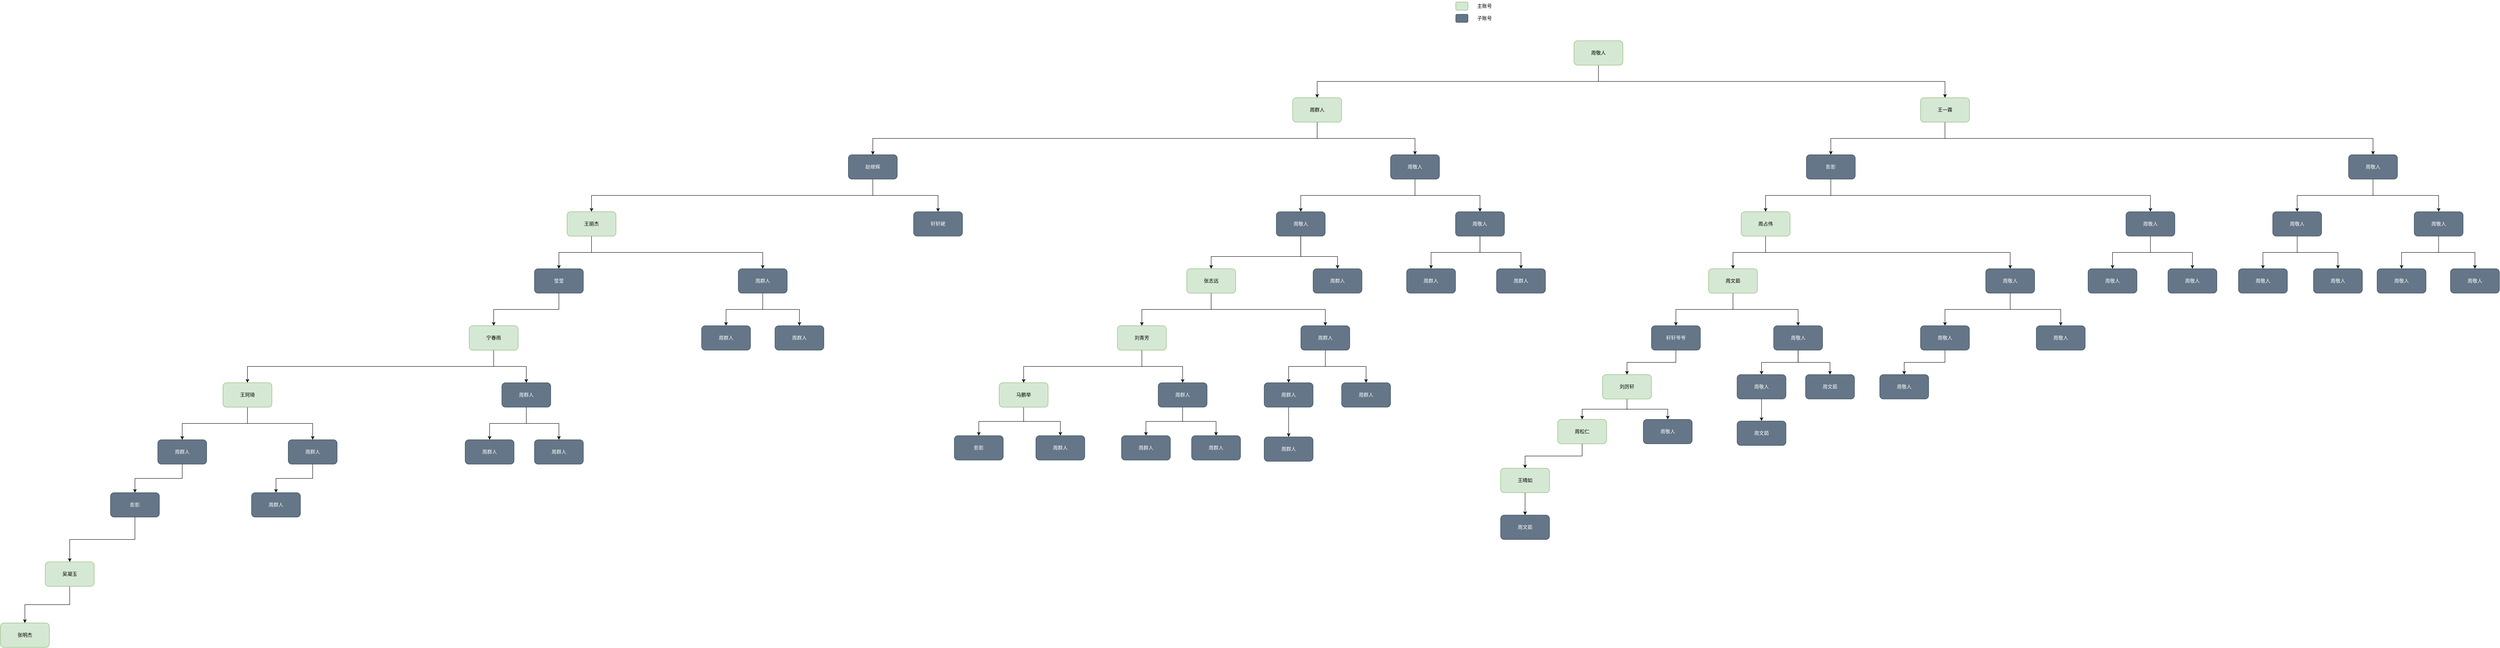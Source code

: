 <mxfile version="22.1.0" type="github">
  <diagram name="第 1 页" id="T6O9xjs0IXNBkX-w8Xno">
    <mxGraphModel dx="5287" dy="892" grid="0" gridSize="10" guides="1" tooltips="1" connect="1" arrows="1" fold="1" page="0" pageScale="1" pageWidth="827" pageHeight="1169" math="0" shadow="0">
      <root>
        <mxCell id="0" />
        <mxCell id="1" parent="0" />
        <mxCell id="1RY9OHV8Dx5hhQ0rE-U_-4" style="edgeStyle=orthogonalEdgeStyle;rounded=0;orthogonalLoop=1;jettySize=auto;html=1;exitX=0.5;exitY=1;exitDx=0;exitDy=0;entryX=0.5;entryY=0;entryDx=0;entryDy=0;" parent="1" source="1RY9OHV8Dx5hhQ0rE-U_-1" target="1RY9OHV8Dx5hhQ0rE-U_-2" edge="1">
          <mxGeometry relative="1" as="geometry">
            <Array as="points">
              <mxPoint x="360" y="200" />
              <mxPoint x="-330" y="200" />
            </Array>
          </mxGeometry>
        </mxCell>
        <mxCell id="1RY9OHV8Dx5hhQ0rE-U_-5" style="edgeStyle=orthogonalEdgeStyle;rounded=0;orthogonalLoop=1;jettySize=auto;html=1;exitX=0.5;exitY=1;exitDx=0;exitDy=0;entryX=0.5;entryY=0;entryDx=0;entryDy=0;" parent="1" source="1RY9OHV8Dx5hhQ0rE-U_-1" target="1RY9OHV8Dx5hhQ0rE-U_-3" edge="1">
          <mxGeometry relative="1" as="geometry">
            <Array as="points">
              <mxPoint x="360" y="200" />
              <mxPoint x="1210" y="200" />
            </Array>
          </mxGeometry>
        </mxCell>
        <mxCell id="1RY9OHV8Dx5hhQ0rE-U_-1" value="周敬人&lt;br&gt;" style="rounded=1;whiteSpace=wrap;html=1;fillColor=#d5e8d4;strokeColor=#82b366;" parent="1" vertex="1">
          <mxGeometry x="300" y="100" width="120" height="60" as="geometry" />
        </mxCell>
        <mxCell id="IPs7rIZ5lHSY846OyQV3-17" style="edgeStyle=orthogonalEdgeStyle;rounded=0;orthogonalLoop=1;jettySize=auto;html=1;exitX=0.5;exitY=1;exitDx=0;exitDy=0;entryX=0.5;entryY=0;entryDx=0;entryDy=0;" parent="1" source="1RY9OHV8Dx5hhQ0rE-U_-2" target="1RY9OHV8Dx5hhQ0rE-U_-8" edge="1">
          <mxGeometry relative="1" as="geometry" />
        </mxCell>
        <mxCell id="IPs7rIZ5lHSY846OyQV3-18" style="edgeStyle=orthogonalEdgeStyle;rounded=0;orthogonalLoop=1;jettySize=auto;html=1;exitX=0.5;exitY=1;exitDx=0;exitDy=0;entryX=0.5;entryY=0;entryDx=0;entryDy=0;" parent="1" source="1RY9OHV8Dx5hhQ0rE-U_-2" target="1RY9OHV8Dx5hhQ0rE-U_-9" edge="1">
          <mxGeometry relative="1" as="geometry" />
        </mxCell>
        <mxCell id="1RY9OHV8Dx5hhQ0rE-U_-2" value="周群人&lt;br&gt;" style="rounded=1;whiteSpace=wrap;html=1;fillColor=#d5e8d4;strokeColor=#82b366;" parent="1" vertex="1">
          <mxGeometry x="-390" y="240" width="120" height="60" as="geometry" />
        </mxCell>
        <mxCell id="1RY9OHV8Dx5hhQ0rE-U_-14" style="edgeStyle=orthogonalEdgeStyle;rounded=0;orthogonalLoop=1;jettySize=auto;html=1;exitX=0.5;exitY=1;exitDx=0;exitDy=0;entryX=0.5;entryY=0;entryDx=0;entryDy=0;" parent="1" source="1RY9OHV8Dx5hhQ0rE-U_-3" target="1RY9OHV8Dx5hhQ0rE-U_-10" edge="1">
          <mxGeometry relative="1" as="geometry" />
        </mxCell>
        <mxCell id="1RY9OHV8Dx5hhQ0rE-U_-15" style="edgeStyle=orthogonalEdgeStyle;rounded=0;orthogonalLoop=1;jettySize=auto;html=1;exitX=0.5;exitY=1;exitDx=0;exitDy=0;entryX=0.5;entryY=0;entryDx=0;entryDy=0;" parent="1" source="1RY9OHV8Dx5hhQ0rE-U_-3" target="1RY9OHV8Dx5hhQ0rE-U_-11" edge="1">
          <mxGeometry relative="1" as="geometry" />
        </mxCell>
        <mxCell id="1RY9OHV8Dx5hhQ0rE-U_-3" value="王一霖&lt;br&gt;" style="rounded=1;whiteSpace=wrap;html=1;fillColor=#d5e8d4;strokeColor=#82b366;" parent="1" vertex="1">
          <mxGeometry x="1150" y="240" width="120" height="60" as="geometry" />
        </mxCell>
        <mxCell id="1RY9OHV8Dx5hhQ0rE-U_-6" value="" style="rounded=1;whiteSpace=wrap;html=1;fillColor=#d5e8d4;strokeColor=#82b366;" parent="1" vertex="1">
          <mxGeometry x="10" y="5" width="30" height="20" as="geometry" />
        </mxCell>
        <mxCell id="1RY9OHV8Dx5hhQ0rE-U_-7" value="" style="rounded=1;whiteSpace=wrap;html=1;fillColor=#647687;fontColor=#ffffff;strokeColor=#314354;" parent="1" vertex="1">
          <mxGeometry x="10" y="35" width="30" height="20" as="geometry" />
        </mxCell>
        <mxCell id="30zp_rVC2SgwWm0mWYjA-47" style="edgeStyle=orthogonalEdgeStyle;rounded=0;orthogonalLoop=1;jettySize=auto;html=1;exitX=0.5;exitY=1;exitDx=0;exitDy=0;entryX=0.5;entryY=0;entryDx=0;entryDy=0;" parent="1" source="1RY9OHV8Dx5hhQ0rE-U_-8" target="1RY9OHV8Dx5hhQ0rE-U_-24" edge="1">
          <mxGeometry relative="1" as="geometry" />
        </mxCell>
        <mxCell id="30zp_rVC2SgwWm0mWYjA-48" style="edgeStyle=orthogonalEdgeStyle;rounded=0;orthogonalLoop=1;jettySize=auto;html=1;exitX=0.5;exitY=1;exitDx=0;exitDy=0;" parent="1" source="1RY9OHV8Dx5hhQ0rE-U_-8" target="1RY9OHV8Dx5hhQ0rE-U_-27" edge="1">
          <mxGeometry relative="1" as="geometry" />
        </mxCell>
        <mxCell id="1RY9OHV8Dx5hhQ0rE-U_-8" value="赵继辉&lt;br&gt;" style="rounded=1;whiteSpace=wrap;html=1;fillColor=#647687;strokeColor=#314354;fontColor=#ffffff;" parent="1" vertex="1">
          <mxGeometry x="-1480" y="380" width="120" height="60" as="geometry" />
        </mxCell>
        <mxCell id="IPs7rIZ5lHSY846OyQV3-19" style="edgeStyle=orthogonalEdgeStyle;rounded=0;orthogonalLoop=1;jettySize=auto;html=1;exitX=0.5;exitY=1;exitDx=0;exitDy=0;entryX=0.5;entryY=0;entryDx=0;entryDy=0;" parent="1" source="1RY9OHV8Dx5hhQ0rE-U_-9" target="1RY9OHV8Dx5hhQ0rE-U_-38" edge="1">
          <mxGeometry relative="1" as="geometry" />
        </mxCell>
        <mxCell id="IPs7rIZ5lHSY846OyQV3-20" style="edgeStyle=orthogonalEdgeStyle;rounded=0;orthogonalLoop=1;jettySize=auto;html=1;exitX=0.5;exitY=1;exitDx=0;exitDy=0;entryX=0.5;entryY=0;entryDx=0;entryDy=0;" parent="1" source="1RY9OHV8Dx5hhQ0rE-U_-9" target="1RY9OHV8Dx5hhQ0rE-U_-41" edge="1">
          <mxGeometry relative="1" as="geometry" />
        </mxCell>
        <mxCell id="1RY9OHV8Dx5hhQ0rE-U_-9" value="周敬人&lt;br&gt;" style="rounded=1;whiteSpace=wrap;html=1;fillColor=#647687;strokeColor=#314354;fontColor=#ffffff;" parent="1" vertex="1">
          <mxGeometry x="-150" y="380" width="120" height="60" as="geometry" />
        </mxCell>
        <mxCell id="30zp_rVC2SgwWm0mWYjA-38" style="edgeStyle=orthogonalEdgeStyle;rounded=0;orthogonalLoop=1;jettySize=auto;html=1;exitX=0.5;exitY=1;exitDx=0;exitDy=0;entryX=0.5;entryY=0;entryDx=0;entryDy=0;" parent="1" source="1RY9OHV8Dx5hhQ0rE-U_-10" target="30zp_rVC2SgwWm0mWYjA-1" edge="1">
          <mxGeometry relative="1" as="geometry" />
        </mxCell>
        <mxCell id="1RY9OHV8Dx5hhQ0rE-U_-10" value="影影&lt;br&gt;" style="rounded=1;whiteSpace=wrap;html=1;fillColor=#647687;strokeColor=#314354;fontColor=#ffffff;" parent="1" vertex="1">
          <mxGeometry x="870" y="380" width="120" height="60" as="geometry" />
        </mxCell>
        <mxCell id="IPs7rIZ5lHSY846OyQV3-11" style="edgeStyle=orthogonalEdgeStyle;rounded=0;orthogonalLoop=1;jettySize=auto;html=1;exitX=0.5;exitY=1;exitDx=0;exitDy=0;" parent="1" source="1RY9OHV8Dx5hhQ0rE-U_-11" target="IPs7rIZ5lHSY846OyQV3-9" edge="1">
          <mxGeometry relative="1" as="geometry" />
        </mxCell>
        <mxCell id="IPs7rIZ5lHSY846OyQV3-12" style="edgeStyle=orthogonalEdgeStyle;rounded=0;orthogonalLoop=1;jettySize=auto;html=1;exitX=0.5;exitY=1;exitDx=0;exitDy=0;entryX=0.5;entryY=0;entryDx=0;entryDy=0;" parent="1" source="1RY9OHV8Dx5hhQ0rE-U_-11" target="IPs7rIZ5lHSY846OyQV3-10" edge="1">
          <mxGeometry relative="1" as="geometry" />
        </mxCell>
        <mxCell id="1RY9OHV8Dx5hhQ0rE-U_-11" value="周敬人&lt;br&gt;" style="rounded=1;whiteSpace=wrap;html=1;fillColor=#647687;strokeColor=#314354;fontColor=#ffffff;" parent="1" vertex="1">
          <mxGeometry x="2200" y="380" width="120" height="60" as="geometry" />
        </mxCell>
        <mxCell id="1RY9OHV8Dx5hhQ0rE-U_-22" style="edgeStyle=orthogonalEdgeStyle;rounded=0;orthogonalLoop=1;jettySize=auto;html=1;exitX=0.5;exitY=1;exitDx=0;exitDy=0;entryX=0.5;entryY=0;entryDx=0;entryDy=0;" parent="1" source="1RY9OHV8Dx5hhQ0rE-U_-24" target="1RY9OHV8Dx5hhQ0rE-U_-28" edge="1">
          <mxGeometry relative="1" as="geometry">
            <Array as="points">
              <mxPoint x="-2110" y="620" />
              <mxPoint x="-2190" y="620" />
            </Array>
          </mxGeometry>
        </mxCell>
        <mxCell id="1RY9OHV8Dx5hhQ0rE-U_-23" style="edgeStyle=orthogonalEdgeStyle;rounded=0;orthogonalLoop=1;jettySize=auto;html=1;exitX=0.5;exitY=1;exitDx=0;exitDy=0;entryX=0.5;entryY=0;entryDx=0;entryDy=0;" parent="1" source="1RY9OHV8Dx5hhQ0rE-U_-24" target="1RY9OHV8Dx5hhQ0rE-U_-29" edge="1">
          <mxGeometry relative="1" as="geometry">
            <Array as="points">
              <mxPoint x="-2110" y="620" />
              <mxPoint x="-1690" y="620" />
            </Array>
          </mxGeometry>
        </mxCell>
        <mxCell id="1RY9OHV8Dx5hhQ0rE-U_-24" value="王丽杰&lt;br&gt;" style="rounded=1;whiteSpace=wrap;html=1;fillColor=#d5e8d4;strokeColor=#82b366;" parent="1" vertex="1">
          <mxGeometry x="-2170" y="520" width="120" height="60" as="geometry" />
        </mxCell>
        <mxCell id="1RY9OHV8Dx5hhQ0rE-U_-27" value="轩轩姥&lt;br&gt;" style="rounded=1;whiteSpace=wrap;html=1;fillColor=#647687;strokeColor=#314354;fontColor=#ffffff;" parent="1" vertex="1">
          <mxGeometry x="-1320" y="520" width="120" height="60" as="geometry" />
        </mxCell>
        <mxCell id="30zp_rVC2SgwWm0mWYjA-49" style="edgeStyle=orthogonalEdgeStyle;rounded=0;orthogonalLoop=1;jettySize=auto;html=1;exitX=0.5;exitY=1;exitDx=0;exitDy=0;" parent="1" source="1RY9OHV8Dx5hhQ0rE-U_-28" target="TJOVACFNIIR2Qm5ABRAI-16" edge="1">
          <mxGeometry relative="1" as="geometry" />
        </mxCell>
        <mxCell id="1RY9OHV8Dx5hhQ0rE-U_-28" value="莹莹&lt;br&gt;" style="rounded=1;whiteSpace=wrap;html=1;fillColor=#647687;strokeColor=#314354;fontColor=#ffffff;" parent="1" vertex="1">
          <mxGeometry x="-2250" y="660" width="120" height="60" as="geometry" />
        </mxCell>
        <mxCell id="IPs7rIZ5lHSY846OyQV3-1" style="edgeStyle=orthogonalEdgeStyle;rounded=0;orthogonalLoop=1;jettySize=auto;html=1;exitX=0.5;exitY=1;exitDx=0;exitDy=0;entryX=0.5;entryY=0;entryDx=0;entryDy=0;" parent="1" source="1RY9OHV8Dx5hhQ0rE-U_-29" target="dGeUQVpxK3GpA_PQn6HZ-3" edge="1">
          <mxGeometry relative="1" as="geometry" />
        </mxCell>
        <mxCell id="IPs7rIZ5lHSY846OyQV3-25" style="edgeStyle=orthogonalEdgeStyle;rounded=0;orthogonalLoop=1;jettySize=auto;html=1;exitX=0.5;exitY=1;exitDx=0;exitDy=0;entryX=0.5;entryY=0;entryDx=0;entryDy=0;" parent="1" source="1RY9OHV8Dx5hhQ0rE-U_-29" target="TJOVACFNIIR2Qm5ABRAI-24" edge="1">
          <mxGeometry relative="1" as="geometry" />
        </mxCell>
        <mxCell id="1RY9OHV8Dx5hhQ0rE-U_-29" value="周群人&lt;br&gt;" style="rounded=1;whiteSpace=wrap;html=1;fillColor=#647687;strokeColor=#314354;fontColor=#ffffff;" parent="1" vertex="1">
          <mxGeometry x="-1750" y="660" width="120" height="60" as="geometry" />
        </mxCell>
        <mxCell id="1RY9OHV8Dx5hhQ0rE-U_-36" style="edgeStyle=orthogonalEdgeStyle;rounded=0;orthogonalLoop=1;jettySize=auto;html=1;exitX=0.5;exitY=1;exitDx=0;exitDy=0;entryX=0.5;entryY=0;entryDx=0;entryDy=0;" parent="1" source="1RY9OHV8Dx5hhQ0rE-U_-38" target="1RY9OHV8Dx5hhQ0rE-U_-42" edge="1">
          <mxGeometry relative="1" as="geometry">
            <Array as="points">
              <mxPoint x="-370" y="630" />
              <mxPoint x="-590" y="630" />
            </Array>
          </mxGeometry>
        </mxCell>
        <mxCell id="IPs7rIZ5lHSY846OyQV3-2" style="edgeStyle=orthogonalEdgeStyle;rounded=0;orthogonalLoop=1;jettySize=auto;html=1;exitX=0.5;exitY=1;exitDx=0;exitDy=0;" parent="1" source="1RY9OHV8Dx5hhQ0rE-U_-38" target="dGeUQVpxK3GpA_PQn6HZ-9" edge="1">
          <mxGeometry relative="1" as="geometry">
            <Array as="points">
              <mxPoint x="-370" y="630" />
              <mxPoint x="-280" y="630" />
            </Array>
          </mxGeometry>
        </mxCell>
        <mxCell id="1RY9OHV8Dx5hhQ0rE-U_-38" value="周敬人&lt;br&gt;" style="rounded=1;whiteSpace=wrap;html=1;fillColor=#647687;strokeColor=#314354;fontColor=#ffffff;" parent="1" vertex="1">
          <mxGeometry x="-430.24" y="520" width="120" height="60" as="geometry" />
        </mxCell>
        <mxCell id="dGeUQVpxK3GpA_PQn6HZ-7" style="edgeStyle=orthogonalEdgeStyle;rounded=0;orthogonalLoop=1;jettySize=auto;html=1;exitX=0.5;exitY=1;exitDx=0;exitDy=0;entryX=0.5;entryY=0;entryDx=0;entryDy=0;" parent="1" source="1RY9OHV8Dx5hhQ0rE-U_-41" target="dGeUQVpxK3GpA_PQn6HZ-5" edge="1">
          <mxGeometry relative="1" as="geometry" />
        </mxCell>
        <mxCell id="dGeUQVpxK3GpA_PQn6HZ-8" style="edgeStyle=orthogonalEdgeStyle;rounded=0;orthogonalLoop=1;jettySize=auto;html=1;exitX=0.5;exitY=1;exitDx=0;exitDy=0;entryX=0.5;entryY=0;entryDx=0;entryDy=0;" parent="1" source="1RY9OHV8Dx5hhQ0rE-U_-41" target="dGeUQVpxK3GpA_PQn6HZ-6" edge="1">
          <mxGeometry relative="1" as="geometry" />
        </mxCell>
        <mxCell id="1RY9OHV8Dx5hhQ0rE-U_-41" value="周敬人&lt;br style=&quot;border-color: var(--border-color);&quot;&gt;" style="rounded=1;whiteSpace=wrap;html=1;fillColor=#647687;strokeColor=#314354;fontColor=#ffffff;" parent="1" vertex="1">
          <mxGeometry x="9.43" y="520" width="120" height="60" as="geometry" />
        </mxCell>
        <mxCell id="30zp_rVC2SgwWm0mWYjA-44" style="edgeStyle=orthogonalEdgeStyle;rounded=0;orthogonalLoop=1;jettySize=auto;html=1;exitX=0.5;exitY=1;exitDx=0;exitDy=0;entryX=0.5;entryY=0;entryDx=0;entryDy=0;" parent="1" source="1RY9OHV8Dx5hhQ0rE-U_-42" target="TJOVACFNIIR2Qm5ABRAI-5" edge="1">
          <mxGeometry relative="1" as="geometry" />
        </mxCell>
        <mxCell id="30zp_rVC2SgwWm0mWYjA-45" style="edgeStyle=orthogonalEdgeStyle;rounded=0;orthogonalLoop=1;jettySize=auto;html=1;exitX=0.5;exitY=1;exitDx=0;exitDy=0;entryX=0.5;entryY=0;entryDx=0;entryDy=0;" parent="1" source="1RY9OHV8Dx5hhQ0rE-U_-42" target="TJOVACFNIIR2Qm5ABRAI-8" edge="1">
          <mxGeometry relative="1" as="geometry" />
        </mxCell>
        <mxCell id="1RY9OHV8Dx5hhQ0rE-U_-42" value="张志远&lt;br&gt;" style="rounded=1;whiteSpace=wrap;html=1;fillColor=#d5e8d4;strokeColor=#82b366;" parent="1" vertex="1">
          <mxGeometry x="-650" y="660" width="120" height="60" as="geometry" />
        </mxCell>
        <mxCell id="1RY9OHV8Dx5hhQ0rE-U_-48" style="edgeStyle=orthogonalEdgeStyle;rounded=0;orthogonalLoop=1;jettySize=auto;html=1;exitX=0.5;exitY=1;exitDx=0;exitDy=0;entryX=0.5;entryY=0;entryDx=0;entryDy=0;" parent="1" target="1RY9OHV8Dx5hhQ0rE-U_-52" edge="1">
          <mxGeometry relative="1" as="geometry">
            <Array as="points">
              <mxPoint x="930" y="480" />
              <mxPoint x="770" y="480" />
              <mxPoint x="770" y="520" />
            </Array>
            <mxPoint x="930.0" y="440" as="sourcePoint" />
          </mxGeometry>
        </mxCell>
        <mxCell id="1RY9OHV8Dx5hhQ0rE-U_-50" style="edgeStyle=orthogonalEdgeStyle;rounded=0;orthogonalLoop=1;jettySize=auto;html=1;exitX=0.5;exitY=1;exitDx=0;exitDy=0;entryX=0.5;entryY=0;entryDx=0;entryDy=0;" parent="1" source="1RY9OHV8Dx5hhQ0rE-U_-52" target="1RY9OHV8Dx5hhQ0rE-U_-56" edge="1">
          <mxGeometry relative="1" as="geometry">
            <Array as="points">
              <mxPoint x="770" y="620" />
              <mxPoint x="690" y="620" />
            </Array>
          </mxGeometry>
        </mxCell>
        <mxCell id="1RY9OHV8Dx5hhQ0rE-U_-51" style="edgeStyle=orthogonalEdgeStyle;rounded=0;orthogonalLoop=1;jettySize=auto;html=1;exitX=0.5;exitY=1;exitDx=0;exitDy=0;entryX=0.5;entryY=0;entryDx=0;entryDy=0;" parent="1" source="1RY9OHV8Dx5hhQ0rE-U_-52" target="1RY9OHV8Dx5hhQ0rE-U_-57" edge="1">
          <mxGeometry relative="1" as="geometry">
            <Array as="points">
              <mxPoint x="770" y="620" />
              <mxPoint x="1370" y="620" />
            </Array>
          </mxGeometry>
        </mxCell>
        <mxCell id="1RY9OHV8Dx5hhQ0rE-U_-52" value="周占伟&lt;br&gt;" style="rounded=1;whiteSpace=wrap;html=1;fillColor=#d5e8d4;strokeColor=#82b366;" parent="1" vertex="1">
          <mxGeometry x="710" y="520" width="120" height="60" as="geometry" />
        </mxCell>
        <mxCell id="30zp_rVC2SgwWm0mWYjA-42" style="edgeStyle=orthogonalEdgeStyle;rounded=0;orthogonalLoop=1;jettySize=auto;html=1;exitX=0.5;exitY=1;exitDx=0;exitDy=0;entryX=0.5;entryY=0;entryDx=0;entryDy=0;" parent="1" source="1RY9OHV8Dx5hhQ0rE-U_-56" target="30zp_rVC2SgwWm0mWYjA-11" edge="1">
          <mxGeometry relative="1" as="geometry" />
        </mxCell>
        <mxCell id="30zp_rVC2SgwWm0mWYjA-43" style="edgeStyle=orthogonalEdgeStyle;rounded=0;orthogonalLoop=1;jettySize=auto;html=1;exitX=0.5;exitY=1;exitDx=0;exitDy=0;entryX=0.5;entryY=0;entryDx=0;entryDy=0;" parent="1" source="1RY9OHV8Dx5hhQ0rE-U_-56" target="30zp_rVC2SgwWm0mWYjA-14" edge="1">
          <mxGeometry relative="1" as="geometry" />
        </mxCell>
        <mxCell id="1RY9OHV8Dx5hhQ0rE-U_-56" value="周文茹&lt;br&gt;" style="rounded=1;whiteSpace=wrap;html=1;fillColor=#d5e8d4;strokeColor=#82b366;" parent="1" vertex="1">
          <mxGeometry x="630" y="660" width="120" height="60" as="geometry" />
        </mxCell>
        <mxCell id="30zp_rVC2SgwWm0mWYjA-40" style="edgeStyle=orthogonalEdgeStyle;rounded=0;orthogonalLoop=1;jettySize=auto;html=1;exitX=0.5;exitY=1;exitDx=0;exitDy=0;entryX=0.5;entryY=0;entryDx=0;entryDy=0;" parent="1" source="1RY9OHV8Dx5hhQ0rE-U_-57" target="30zp_rVC2SgwWm0mWYjA-27" edge="1">
          <mxGeometry relative="1" as="geometry" />
        </mxCell>
        <mxCell id="IPs7rIZ5lHSY846OyQV3-8" style="edgeStyle=orthogonalEdgeStyle;rounded=0;orthogonalLoop=1;jettySize=auto;html=1;exitX=0.5;exitY=1;exitDx=0;exitDy=0;" parent="1" source="1RY9OHV8Dx5hhQ0rE-U_-57" target="IPs7rIZ5lHSY846OyQV3-7" edge="1">
          <mxGeometry relative="1" as="geometry" />
        </mxCell>
        <mxCell id="1RY9OHV8Dx5hhQ0rE-U_-57" value="周敬人&lt;br&gt;" style="rounded=1;whiteSpace=wrap;html=1;fillColor=#647687;strokeColor=#314354;fontColor=#ffffff;" parent="1" vertex="1">
          <mxGeometry x="1310" y="660" width="120" height="60" as="geometry" />
        </mxCell>
        <mxCell id="1RY9OHV8Dx5hhQ0rE-U_-61" value="主账号" style="text;html=1;align=center;verticalAlign=middle;resizable=0;points=[];autosize=1;strokeColor=none;fillColor=none;" parent="1" vertex="1">
          <mxGeometry x="50" width="60" height="30" as="geometry" />
        </mxCell>
        <mxCell id="1RY9OHV8Dx5hhQ0rE-U_-62" value="子账号" style="text;html=1;align=center;verticalAlign=middle;resizable=0;points=[];autosize=1;strokeColor=none;fillColor=none;" parent="1" vertex="1">
          <mxGeometry x="50" y="30" width="60" height="30" as="geometry" />
        </mxCell>
        <mxCell id="IPs7rIZ5lHSY846OyQV3-3" style="edgeStyle=orthogonalEdgeStyle;rounded=0;orthogonalLoop=1;jettySize=auto;html=1;exitX=0.5;exitY=1;exitDx=0;exitDy=0;entryX=0.5;entryY=0;entryDx=0;entryDy=0;" parent="1" source="TJOVACFNIIR2Qm5ABRAI-5" target="TJOVACFNIIR2Qm5ABRAI-9" edge="1">
          <mxGeometry relative="1" as="geometry" />
        </mxCell>
        <mxCell id="IPs7rIZ5lHSY846OyQV3-4" style="edgeStyle=orthogonalEdgeStyle;rounded=0;orthogonalLoop=1;jettySize=auto;html=1;exitX=0.5;exitY=1;exitDx=0;exitDy=0;entryX=0.5;entryY=0;entryDx=0;entryDy=0;" parent="1" source="TJOVACFNIIR2Qm5ABRAI-5" target="TJOVACFNIIR2Qm5ABRAI-11" edge="1">
          <mxGeometry relative="1" as="geometry" />
        </mxCell>
        <mxCell id="TJOVACFNIIR2Qm5ABRAI-5" value="刘青芳" style="rounded=1;whiteSpace=wrap;html=1;fillColor=#d5e8d4;strokeColor=#82b366;" parent="1" vertex="1">
          <mxGeometry x="-820" y="800" width="120" height="60" as="geometry" />
        </mxCell>
        <mxCell id="IPs7rIZ5lHSY846OyQV3-5" style="edgeStyle=orthogonalEdgeStyle;rounded=0;orthogonalLoop=1;jettySize=auto;html=1;exitX=0.5;exitY=1;exitDx=0;exitDy=0;entryX=0.5;entryY=0;entryDx=0;entryDy=0;" parent="1" source="TJOVACFNIIR2Qm5ABRAI-8" target="30zp_rVC2SgwWm0mWYjA-36" edge="1">
          <mxGeometry relative="1" as="geometry" />
        </mxCell>
        <mxCell id="IPs7rIZ5lHSY846OyQV3-6" style="edgeStyle=orthogonalEdgeStyle;rounded=0;orthogonalLoop=1;jettySize=auto;html=1;exitX=0.5;exitY=1;exitDx=0;exitDy=0;" parent="1" source="TJOVACFNIIR2Qm5ABRAI-8" target="30zp_rVC2SgwWm0mWYjA-37" edge="1">
          <mxGeometry relative="1" as="geometry" />
        </mxCell>
        <mxCell id="TJOVACFNIIR2Qm5ABRAI-8" value="周群人" style="rounded=1;whiteSpace=wrap;html=1;fillColor=#647687;strokeColor=#314354;fontColor=#ffffff;" parent="1" vertex="1">
          <mxGeometry x="-370" y="800" width="120" height="60" as="geometry" />
        </mxCell>
        <mxCell id="IPs7rIZ5lHSY846OyQV3-27" style="edgeStyle=orthogonalEdgeStyle;rounded=0;orthogonalLoop=1;jettySize=auto;html=1;exitX=0.5;exitY=1;exitDx=0;exitDy=0;entryX=0.5;entryY=0;entryDx=0;entryDy=0;" parent="1" source="TJOVACFNIIR2Qm5ABRAI-9" target="IPs7rIZ5lHSY846OyQV3-26" edge="1">
          <mxGeometry relative="1" as="geometry" />
        </mxCell>
        <mxCell id="fGUg3UpDyBbOfzH0MhDP-20" style="edgeStyle=orthogonalEdgeStyle;rounded=0;orthogonalLoop=1;jettySize=auto;html=1;exitX=0.5;exitY=1;exitDx=0;exitDy=0;entryX=0.5;entryY=0;entryDx=0;entryDy=0;" parent="1" source="TJOVACFNIIR2Qm5ABRAI-9" target="fGUg3UpDyBbOfzH0MhDP-19" edge="1">
          <mxGeometry relative="1" as="geometry" />
        </mxCell>
        <mxCell id="TJOVACFNIIR2Qm5ABRAI-9" value="马鹏举" style="rounded=1;whiteSpace=wrap;html=1;fillColor=#d5e8d4;strokeColor=#82b366;" parent="1" vertex="1">
          <mxGeometry x="-1110" y="940" width="120" height="60" as="geometry" />
        </mxCell>
        <mxCell id="fGUg3UpDyBbOfzH0MhDP-22" style="edgeStyle=orthogonalEdgeStyle;rounded=0;orthogonalLoop=1;jettySize=auto;html=1;exitX=0.5;exitY=1;exitDx=0;exitDy=0;entryX=0.5;entryY=0;entryDx=0;entryDy=0;" parent="1" source="TJOVACFNIIR2Qm5ABRAI-11" target="fGUg3UpDyBbOfzH0MhDP-21" edge="1">
          <mxGeometry relative="1" as="geometry" />
        </mxCell>
        <mxCell id="lzp6WAJQPwZ4WRD4zStF-13" style="edgeStyle=orthogonalEdgeStyle;rounded=0;orthogonalLoop=1;jettySize=auto;html=1;exitX=0.5;exitY=1;exitDx=0;exitDy=0;entryX=0.5;entryY=0;entryDx=0;entryDy=0;" parent="1" source="TJOVACFNIIR2Qm5ABRAI-11" target="fGUg3UpDyBbOfzH0MhDP-23" edge="1">
          <mxGeometry relative="1" as="geometry" />
        </mxCell>
        <mxCell id="TJOVACFNIIR2Qm5ABRAI-11" value="周群人" style="rounded=1;whiteSpace=wrap;html=1;fillColor=#647687;strokeColor=#314354;fontColor=#ffffff;" parent="1" vertex="1">
          <mxGeometry x="-720" y="940" width="120" height="60" as="geometry" />
        </mxCell>
        <mxCell id="30zp_rVC2SgwWm0mWYjA-51" style="edgeStyle=orthogonalEdgeStyle;rounded=0;orthogonalLoop=1;jettySize=auto;html=1;exitX=0.5;exitY=1;exitDx=0;exitDy=0;entryX=0.5;entryY=0;entryDx=0;entryDy=0;" parent="1" source="TJOVACFNIIR2Qm5ABRAI-16" target="TJOVACFNIIR2Qm5ABRAI-23" edge="1">
          <mxGeometry relative="1" as="geometry" />
        </mxCell>
        <mxCell id="30zp_rVC2SgwWm0mWYjA-52" style="edgeStyle=orthogonalEdgeStyle;rounded=0;orthogonalLoop=1;jettySize=auto;html=1;exitX=0.5;exitY=1;exitDx=0;exitDy=0;entryX=0.5;entryY=0;entryDx=0;entryDy=0;" parent="1" source="TJOVACFNIIR2Qm5ABRAI-16" target="30zp_rVC2SgwWm0mWYjA-28" edge="1">
          <mxGeometry relative="1" as="geometry" />
        </mxCell>
        <mxCell id="TJOVACFNIIR2Qm5ABRAI-16" value="宁春雨" style="rounded=1;whiteSpace=wrap;html=1;fillColor=#d5e8d4;strokeColor=#82b366;" parent="1" vertex="1">
          <mxGeometry x="-2410" y="800" width="120" height="60" as="geometry" />
        </mxCell>
        <mxCell id="30zp_rVC2SgwWm0mWYjA-53" style="edgeStyle=orthogonalEdgeStyle;rounded=0;orthogonalLoop=1;jettySize=auto;html=1;exitX=0.5;exitY=1;exitDx=0;exitDy=0;entryX=0.5;entryY=0;entryDx=0;entryDy=0;" parent="1" source="TJOVACFNIIR2Qm5ABRAI-23" target="TJOVACFNIIR2Qm5ABRAI-31" edge="1">
          <mxGeometry relative="1" as="geometry" />
        </mxCell>
        <mxCell id="30zp_rVC2SgwWm0mWYjA-54" style="edgeStyle=orthogonalEdgeStyle;rounded=0;orthogonalLoop=1;jettySize=auto;html=1;exitX=0.5;exitY=1;exitDx=0;exitDy=0;" parent="1" source="TJOVACFNIIR2Qm5ABRAI-23" target="30zp_rVC2SgwWm0mWYjA-35" edge="1">
          <mxGeometry relative="1" as="geometry" />
        </mxCell>
        <mxCell id="TJOVACFNIIR2Qm5ABRAI-23" value="王珂琦" style="rounded=1;whiteSpace=wrap;html=1;fillColor=#d5e8d4;strokeColor=#82b366;" parent="1" vertex="1">
          <mxGeometry x="-3014" y="940" width="120" height="60" as="geometry" />
        </mxCell>
        <mxCell id="TJOVACFNIIR2Qm5ABRAI-24" value="周群人" style="rounded=1;whiteSpace=wrap;html=1;fillColor=#647687;strokeColor=#314354;fontColor=#ffffff;" parent="1" vertex="1">
          <mxGeometry x="-1660" y="800" width="120" height="60" as="geometry" />
        </mxCell>
        <mxCell id="q7ZzscZIkCa6RJOCetnO-12" style="edgeStyle=orthogonalEdgeStyle;rounded=0;orthogonalLoop=1;jettySize=auto;html=1;exitX=0.5;exitY=1;exitDx=0;exitDy=0;entryX=0.5;entryY=0;entryDx=0;entryDy=0;" parent="1" source="TJOVACFNIIR2Qm5ABRAI-31" target="q7ZzscZIkCa6RJOCetnO-11" edge="1">
          <mxGeometry relative="1" as="geometry" />
        </mxCell>
        <mxCell id="TJOVACFNIIR2Qm5ABRAI-31" value="周群人" style="rounded=1;whiteSpace=wrap;html=1;fillColor=#647687;strokeColor=#314354;fontColor=#ffffff;" parent="1" vertex="1">
          <mxGeometry x="-3174" y="1080" width="120" height="60" as="geometry" />
        </mxCell>
        <mxCell id="lzp6WAJQPwZ4WRD4zStF-9" style="edgeStyle=orthogonalEdgeStyle;rounded=0;orthogonalLoop=1;jettySize=auto;html=1;exitX=0.5;exitY=1;exitDx=0;exitDy=0;" parent="1" source="30zp_rVC2SgwWm0mWYjA-1" target="lzp6WAJQPwZ4WRD4zStF-7" edge="1">
          <mxGeometry relative="1" as="geometry" />
        </mxCell>
        <mxCell id="lzp6WAJQPwZ4WRD4zStF-10" style="edgeStyle=orthogonalEdgeStyle;rounded=0;orthogonalLoop=1;jettySize=auto;html=1;exitX=0.5;exitY=1;exitDx=0;exitDy=0;" parent="1" source="30zp_rVC2SgwWm0mWYjA-1" target="lzp6WAJQPwZ4WRD4zStF-8" edge="1">
          <mxGeometry relative="1" as="geometry" />
        </mxCell>
        <mxCell id="30zp_rVC2SgwWm0mWYjA-1" value="周敬人&lt;br&gt;" style="rounded=1;whiteSpace=wrap;html=1;fillColor=#647687;strokeColor=#314354;fontColor=#ffffff;" parent="1" vertex="1">
          <mxGeometry x="1654" y="520" width="120" height="60" as="geometry" />
        </mxCell>
        <mxCell id="q7ZzscZIkCa6RJOCetnO-6" style="edgeStyle=orthogonalEdgeStyle;rounded=0;orthogonalLoop=1;jettySize=auto;html=1;exitX=0.5;exitY=1;exitDx=0;exitDy=0;entryX=0.5;entryY=0;entryDx=0;entryDy=0;" parent="1" source="30zp_rVC2SgwWm0mWYjA-11" target="q7ZzscZIkCa6RJOCetnO-3" edge="1">
          <mxGeometry relative="1" as="geometry" />
        </mxCell>
        <mxCell id="30zp_rVC2SgwWm0mWYjA-11" value="轩轩爷爷" style="rounded=1;whiteSpace=wrap;html=1;fillColor=#647687;strokeColor=#314354;fontColor=#ffffff;" parent="1" vertex="1">
          <mxGeometry x="490" y="800" width="120" height="60" as="geometry" />
        </mxCell>
        <mxCell id="fGUg3UpDyBbOfzH0MhDP-11" style="edgeStyle=orthogonalEdgeStyle;rounded=0;orthogonalLoop=1;jettySize=auto;html=1;exitX=0.5;exitY=1;exitDx=0;exitDy=0;entryX=0.5;entryY=0;entryDx=0;entryDy=0;" parent="1" source="30zp_rVC2SgwWm0mWYjA-14" target="fGUg3UpDyBbOfzH0MhDP-9" edge="1">
          <mxGeometry relative="1" as="geometry" />
        </mxCell>
        <mxCell id="lzp6WAJQPwZ4WRD4zStF-4" style="edgeStyle=orthogonalEdgeStyle;rounded=0;orthogonalLoop=1;jettySize=auto;html=1;exitX=0.5;exitY=1;exitDx=0;exitDy=0;" parent="1" source="30zp_rVC2SgwWm0mWYjA-14" target="lzp6WAJQPwZ4WRD4zStF-3" edge="1">
          <mxGeometry relative="1" as="geometry" />
        </mxCell>
        <mxCell id="30zp_rVC2SgwWm0mWYjA-14" value="周敬人" style="rounded=1;whiteSpace=wrap;html=1;fillColor=#647687;strokeColor=#314354;fontColor=#ffffff;" parent="1" vertex="1">
          <mxGeometry x="789.77" y="800" width="120" height="60" as="geometry" />
        </mxCell>
        <mxCell id="fGUg3UpDyBbOfzH0MhDP-25" style="edgeStyle=orthogonalEdgeStyle;rounded=0;orthogonalLoop=1;jettySize=auto;html=1;entryX=0.5;entryY=0;entryDx=0;entryDy=0;" parent="1" source="30zp_rVC2SgwWm0mWYjA-27" target="fGUg3UpDyBbOfzH0MhDP-1" edge="1">
          <mxGeometry relative="1" as="geometry" />
        </mxCell>
        <mxCell id="30zp_rVC2SgwWm0mWYjA-27" value="周敬人" style="rounded=1;whiteSpace=wrap;html=1;fillColor=#647687;strokeColor=#314354;fontColor=#ffffff;" parent="1" vertex="1">
          <mxGeometry x="1150" y="800" width="120" height="60" as="geometry" />
        </mxCell>
        <mxCell id="30zp_rVC2SgwWm0mWYjA-55" style="edgeStyle=orthogonalEdgeStyle;rounded=0;orthogonalLoop=1;jettySize=auto;html=1;exitX=0.5;exitY=1;exitDx=0;exitDy=0;entryX=0.5;entryY=0;entryDx=0;entryDy=0;" parent="1" source="30zp_rVC2SgwWm0mWYjA-28" target="30zp_rVC2SgwWm0mWYjA-33" edge="1">
          <mxGeometry relative="1" as="geometry" />
        </mxCell>
        <mxCell id="dGeUQVpxK3GpA_PQn6HZ-2" style="edgeStyle=orthogonalEdgeStyle;rounded=0;orthogonalLoop=1;jettySize=auto;html=1;exitX=0.5;exitY=1;exitDx=0;exitDy=0;" parent="1" source="30zp_rVC2SgwWm0mWYjA-28" target="dGeUQVpxK3GpA_PQn6HZ-1" edge="1">
          <mxGeometry relative="1" as="geometry" />
        </mxCell>
        <mxCell id="30zp_rVC2SgwWm0mWYjA-28" value="周群人" style="rounded=1;whiteSpace=wrap;html=1;fillColor=#647687;strokeColor=#314354;fontColor=#ffffff;" parent="1" vertex="1">
          <mxGeometry x="-2330" y="940" width="120" height="60" as="geometry" />
        </mxCell>
        <mxCell id="30zp_rVC2SgwWm0mWYjA-33" value="周群人" style="rounded=1;whiteSpace=wrap;html=1;fillColor=#647687;strokeColor=#314354;fontColor=#ffffff;" parent="1" vertex="1">
          <mxGeometry x="-2420" y="1080" width="120" height="60" as="geometry" />
        </mxCell>
        <mxCell id="lzp6WAJQPwZ4WRD4zStF-12" style="edgeStyle=orthogonalEdgeStyle;rounded=0;orthogonalLoop=1;jettySize=auto;html=1;exitX=0.5;exitY=1;exitDx=0;exitDy=0;" parent="1" source="30zp_rVC2SgwWm0mWYjA-35" target="lzp6WAJQPwZ4WRD4zStF-11" edge="1">
          <mxGeometry relative="1" as="geometry" />
        </mxCell>
        <mxCell id="30zp_rVC2SgwWm0mWYjA-35" value="周群人" style="rounded=1;whiteSpace=wrap;html=1;fillColor=#647687;strokeColor=#314354;fontColor=#ffffff;" parent="1" vertex="1">
          <mxGeometry x="-2854" y="1080" width="120" height="60" as="geometry" />
        </mxCell>
        <mxCell id="lzp6WAJQPwZ4WRD4zStF-15" style="edgeStyle=orthogonalEdgeStyle;rounded=0;orthogonalLoop=1;jettySize=auto;html=1;exitX=0.5;exitY=1;exitDx=0;exitDy=0;entryX=0.5;entryY=0;entryDx=0;entryDy=0;" parent="1" source="30zp_rVC2SgwWm0mWYjA-36" target="lzp6WAJQPwZ4WRD4zStF-14" edge="1">
          <mxGeometry relative="1" as="geometry" />
        </mxCell>
        <mxCell id="30zp_rVC2SgwWm0mWYjA-36" value="周群人" style="rounded=1;whiteSpace=wrap;html=1;fillColor=#647687;strokeColor=#314354;fontColor=#ffffff;" parent="1" vertex="1">
          <mxGeometry x="-460" y="940" width="120" height="60" as="geometry" />
        </mxCell>
        <mxCell id="30zp_rVC2SgwWm0mWYjA-37" value="周群人" style="rounded=1;whiteSpace=wrap;html=1;fillColor=#647687;strokeColor=#314354;fontColor=#ffffff;" parent="1" vertex="1">
          <mxGeometry x="-270" y="940" width="120" height="60" as="geometry" />
        </mxCell>
        <mxCell id="dGeUQVpxK3GpA_PQn6HZ-1" value="周群人" style="rounded=1;whiteSpace=wrap;html=1;fillColor=#647687;strokeColor=#314354;fontColor=#ffffff;" parent="1" vertex="1">
          <mxGeometry x="-2250" y="1080" width="120" height="60" as="geometry" />
        </mxCell>
        <mxCell id="dGeUQVpxK3GpA_PQn6HZ-3" value="周群人" style="rounded=1;whiteSpace=wrap;html=1;fillColor=#647687;strokeColor=#314354;fontColor=#ffffff;" parent="1" vertex="1">
          <mxGeometry x="-1840" y="800" width="120" height="60" as="geometry" />
        </mxCell>
        <mxCell id="dGeUQVpxK3GpA_PQn6HZ-5" value="周群人" style="rounded=1;whiteSpace=wrap;html=1;fillColor=#647687;strokeColor=#314354;fontColor=#ffffff;" parent="1" vertex="1">
          <mxGeometry x="-110.57" y="660" width="120" height="60" as="geometry" />
        </mxCell>
        <mxCell id="dGeUQVpxK3GpA_PQn6HZ-6" value="周群人" style="rounded=1;whiteSpace=wrap;html=1;fillColor=#647687;strokeColor=#314354;fontColor=#ffffff;" parent="1" vertex="1">
          <mxGeometry x="110" y="660" width="120" height="60" as="geometry" />
        </mxCell>
        <mxCell id="dGeUQVpxK3GpA_PQn6HZ-9" value="周群人" style="rounded=1;whiteSpace=wrap;html=1;fillColor=#647687;strokeColor=#314354;fontColor=#ffffff;" parent="1" vertex="1">
          <mxGeometry x="-340" y="660" width="120" height="60" as="geometry" />
        </mxCell>
        <mxCell id="IPs7rIZ5lHSY846OyQV3-7" value="周敬人" style="rounded=1;whiteSpace=wrap;html=1;fillColor=#647687;strokeColor=#314354;fontColor=#ffffff;" parent="1" vertex="1">
          <mxGeometry x="1434" y="800" width="120" height="60" as="geometry" />
        </mxCell>
        <mxCell id="IPs7rIZ5lHSY846OyQV3-23" style="edgeStyle=orthogonalEdgeStyle;rounded=0;orthogonalLoop=1;jettySize=auto;html=1;exitX=0.5;exitY=1;exitDx=0;exitDy=0;entryX=0.5;entryY=0;entryDx=0;entryDy=0;" parent="1" source="IPs7rIZ5lHSY846OyQV3-9" target="IPs7rIZ5lHSY846OyQV3-21" edge="1">
          <mxGeometry relative="1" as="geometry" />
        </mxCell>
        <mxCell id="IPs7rIZ5lHSY846OyQV3-24" style="edgeStyle=orthogonalEdgeStyle;rounded=0;orthogonalLoop=1;jettySize=auto;html=1;exitX=0.5;exitY=1;exitDx=0;exitDy=0;entryX=0.5;entryY=0;entryDx=0;entryDy=0;" parent="1" source="IPs7rIZ5lHSY846OyQV3-9" target="IPs7rIZ5lHSY846OyQV3-22" edge="1">
          <mxGeometry relative="1" as="geometry" />
        </mxCell>
        <mxCell id="IPs7rIZ5lHSY846OyQV3-9" value="周敬人&lt;br&gt;" style="rounded=1;whiteSpace=wrap;html=1;fillColor=#647687;strokeColor=#314354;fontColor=#ffffff;" parent="1" vertex="1">
          <mxGeometry x="2014" y="520" width="120" height="60" as="geometry" />
        </mxCell>
        <mxCell id="IPs7rIZ5lHSY846OyQV3-31" style="edgeStyle=orthogonalEdgeStyle;rounded=0;orthogonalLoop=1;jettySize=auto;html=1;exitX=0.5;exitY=1;exitDx=0;exitDy=0;entryX=0.5;entryY=0;entryDx=0;entryDy=0;" parent="1" source="IPs7rIZ5lHSY846OyQV3-10" target="IPs7rIZ5lHSY846OyQV3-30" edge="1">
          <mxGeometry relative="1" as="geometry" />
        </mxCell>
        <mxCell id="PQpamgKopi808UCnSX7n-2" style="edgeStyle=orthogonalEdgeStyle;rounded=0;orthogonalLoop=1;jettySize=auto;html=1;exitX=0.5;exitY=1;exitDx=0;exitDy=0;entryX=0.5;entryY=0;entryDx=0;entryDy=0;" parent="1" source="IPs7rIZ5lHSY846OyQV3-10" target="PQpamgKopi808UCnSX7n-1" edge="1">
          <mxGeometry relative="1" as="geometry" />
        </mxCell>
        <mxCell id="IPs7rIZ5lHSY846OyQV3-10" value="周敬人&lt;br&gt;" style="rounded=1;whiteSpace=wrap;html=1;fillColor=#647687;strokeColor=#314354;fontColor=#ffffff;" parent="1" vertex="1">
          <mxGeometry x="2361" y="520" width="120" height="60" as="geometry" />
        </mxCell>
        <mxCell id="IPs7rIZ5lHSY846OyQV3-21" value="周敬人" style="rounded=1;whiteSpace=wrap;html=1;fillColor=#647687;strokeColor=#314354;fontColor=#ffffff;" parent="1" vertex="1">
          <mxGeometry x="1930" y="660" width="120" height="60" as="geometry" />
        </mxCell>
        <mxCell id="IPs7rIZ5lHSY846OyQV3-22" value="周敬人" style="rounded=1;whiteSpace=wrap;html=1;fillColor=#647687;strokeColor=#314354;fontColor=#ffffff;" parent="1" vertex="1">
          <mxGeometry x="2114" y="660" width="120" height="60" as="geometry" />
        </mxCell>
        <mxCell id="IPs7rIZ5lHSY846OyQV3-26" value="影影&lt;br&gt;" style="rounded=1;whiteSpace=wrap;html=1;fillColor=#647687;strokeColor=#314354;fontColor=#ffffff;" parent="1" vertex="1">
          <mxGeometry x="-1220" y="1070" width="120" height="60" as="geometry" />
        </mxCell>
        <mxCell id="IPs7rIZ5lHSY846OyQV3-30" value="周敬人" style="rounded=1;whiteSpace=wrap;html=1;fillColor=#647687;strokeColor=#314354;fontColor=#ffffff;" parent="1" vertex="1">
          <mxGeometry x="2270" y="660" width="120" height="60" as="geometry" />
        </mxCell>
        <mxCell id="PQpamgKopi808UCnSX7n-1" value="周敬人" style="rounded=1;whiteSpace=wrap;html=1;fillColor=#647687;strokeColor=#314354;fontColor=#ffffff;" parent="1" vertex="1">
          <mxGeometry x="2450" y="660" width="120" height="60" as="geometry" />
        </mxCell>
        <mxCell id="q7ZzscZIkCa6RJOCetnO-10" style="edgeStyle=orthogonalEdgeStyle;rounded=0;orthogonalLoop=1;jettySize=auto;html=1;exitX=0.5;exitY=1;exitDx=0;exitDy=0;entryX=0.5;entryY=0;entryDx=0;entryDy=0;" parent="1" source="q7ZzscZIkCa6RJOCetnO-1" target="q7ZzscZIkCa6RJOCetnO-2" edge="1">
          <mxGeometry relative="1" as="geometry" />
        </mxCell>
        <mxCell id="q7ZzscZIkCa6RJOCetnO-1" value="&lt;div style=&quot;&quot;&gt;吴凝玉&lt;/div&gt;" style="rounded=1;whiteSpace=wrap;html=1;fillColor=#d5e8d4;strokeColor=#82b366;" parent="1" vertex="1">
          <mxGeometry x="-3450" y="1380" width="120" height="60" as="geometry" />
        </mxCell>
        <mxCell id="q7ZzscZIkCa6RJOCetnO-2" value="&lt;div style=&quot;&quot;&gt;张明杰&lt;/div&gt;" style="rounded=1;whiteSpace=wrap;html=1;fillColor=#d5e8d4;strokeColor=#82b366;" parent="1" vertex="1">
          <mxGeometry x="-3560" y="1530" width="120" height="60" as="geometry" />
        </mxCell>
        <mxCell id="q7ZzscZIkCa6RJOCetnO-7" style="edgeStyle=orthogonalEdgeStyle;rounded=0;orthogonalLoop=1;jettySize=auto;html=1;exitX=0.5;exitY=1;exitDx=0;exitDy=0;entryX=0.5;entryY=0;entryDx=0;entryDy=0;" parent="1" source="q7ZzscZIkCa6RJOCetnO-3" target="q7ZzscZIkCa6RJOCetnO-5" edge="1">
          <mxGeometry relative="1" as="geometry" />
        </mxCell>
        <mxCell id="OAeCS58-a-_D2t7zBaMe-2" style="edgeStyle=orthogonalEdgeStyle;rounded=0;orthogonalLoop=1;jettySize=auto;html=1;exitX=0.5;exitY=1;exitDx=0;exitDy=0;entryX=0.5;entryY=0;entryDx=0;entryDy=0;" edge="1" parent="1" source="q7ZzscZIkCa6RJOCetnO-3" target="OAeCS58-a-_D2t7zBaMe-1">
          <mxGeometry relative="1" as="geometry" />
        </mxCell>
        <mxCell id="q7ZzscZIkCa6RJOCetnO-3" value="&lt;div style=&quot;&quot;&gt;刘厉轩&lt;/div&gt;" style="rounded=1;whiteSpace=wrap;html=1;fillColor=#d5e8d4;strokeColor=#82b366;" parent="1" vertex="1">
          <mxGeometry x="370" y="920" width="120" height="60" as="geometry" />
        </mxCell>
        <mxCell id="lzp6WAJQPwZ4WRD4zStF-2" style="edgeStyle=orthogonalEdgeStyle;rounded=0;orthogonalLoop=1;jettySize=auto;html=1;exitX=0.5;exitY=1;exitDx=0;exitDy=0;" parent="1" source="q7ZzscZIkCa6RJOCetnO-4" target="lzp6WAJQPwZ4WRD4zStF-1" edge="1">
          <mxGeometry relative="1" as="geometry" />
        </mxCell>
        <mxCell id="q7ZzscZIkCa6RJOCetnO-4" value="&lt;div style=&quot;&quot;&gt;王晴如&lt;/div&gt;" style="rounded=1;whiteSpace=wrap;html=1;fillColor=#d5e8d4;strokeColor=#82b366;" parent="1" vertex="1">
          <mxGeometry x="120" y="1150" width="120" height="60" as="geometry" />
        </mxCell>
        <mxCell id="q7ZzscZIkCa6RJOCetnO-8" style="edgeStyle=orthogonalEdgeStyle;rounded=0;orthogonalLoop=1;jettySize=auto;html=1;exitX=0.5;exitY=1;exitDx=0;exitDy=0;entryX=0.5;entryY=0;entryDx=0;entryDy=0;" parent="1" source="q7ZzscZIkCa6RJOCetnO-5" target="q7ZzscZIkCa6RJOCetnO-4" edge="1">
          <mxGeometry relative="1" as="geometry" />
        </mxCell>
        <mxCell id="q7ZzscZIkCa6RJOCetnO-5" value="&lt;div style=&quot;&quot;&gt;周松仁&lt;/div&gt;" style="rounded=1;whiteSpace=wrap;html=1;fillColor=#d5e8d4;strokeColor=#82b366;" parent="1" vertex="1">
          <mxGeometry x="260" y="1030" width="120" height="60" as="geometry" />
        </mxCell>
        <mxCell id="q7ZzscZIkCa6RJOCetnO-13" style="edgeStyle=orthogonalEdgeStyle;rounded=0;orthogonalLoop=1;jettySize=auto;html=1;exitX=0.5;exitY=1;exitDx=0;exitDy=0;entryX=0.5;entryY=0;entryDx=0;entryDy=0;" parent="1" source="q7ZzscZIkCa6RJOCetnO-11" target="q7ZzscZIkCa6RJOCetnO-1" edge="1">
          <mxGeometry relative="1" as="geometry" />
        </mxCell>
        <mxCell id="q7ZzscZIkCa6RJOCetnO-11" value="影影" style="rounded=1;whiteSpace=wrap;html=1;fillColor=#647687;strokeColor=#314354;fontColor=#ffffff;" parent="1" vertex="1">
          <mxGeometry x="-3290" y="1210" width="120" height="60" as="geometry" />
        </mxCell>
        <mxCell id="fGUg3UpDyBbOfzH0MhDP-1" value="周敬人" style="rounded=1;whiteSpace=wrap;html=1;fillColor=#647687;strokeColor=#314354;fontColor=#ffffff;" parent="1" vertex="1">
          <mxGeometry x="1050" y="920" width="120" height="60" as="geometry" />
        </mxCell>
        <mxCell id="lzp6WAJQPwZ4WRD4zStF-6" style="edgeStyle=orthogonalEdgeStyle;rounded=0;orthogonalLoop=1;jettySize=auto;html=1;exitX=0.5;exitY=1;exitDx=0;exitDy=0;entryX=0.5;entryY=0;entryDx=0;entryDy=0;" parent="1" source="fGUg3UpDyBbOfzH0MhDP-9" target="lzp6WAJQPwZ4WRD4zStF-5" edge="1">
          <mxGeometry relative="1" as="geometry" />
        </mxCell>
        <mxCell id="fGUg3UpDyBbOfzH0MhDP-9" value="周敬人" style="rounded=1;whiteSpace=wrap;html=1;fillColor=#647687;strokeColor=#314354;fontColor=#ffffff;" parent="1" vertex="1">
          <mxGeometry x="700" y="920" width="120" height="60" as="geometry" />
        </mxCell>
        <mxCell id="fGUg3UpDyBbOfzH0MhDP-19" value="周群人" style="rounded=1;whiteSpace=wrap;html=1;fillColor=#647687;strokeColor=#314354;fontColor=#ffffff;" parent="1" vertex="1">
          <mxGeometry x="-1020" y="1070" width="120" height="60" as="geometry" />
        </mxCell>
        <mxCell id="fGUg3UpDyBbOfzH0MhDP-21" value="周群人" style="rounded=1;whiteSpace=wrap;html=1;fillColor=#647687;strokeColor=#314354;fontColor=#ffffff;" parent="1" vertex="1">
          <mxGeometry x="-810" y="1070" width="120" height="60" as="geometry" />
        </mxCell>
        <mxCell id="fGUg3UpDyBbOfzH0MhDP-23" value="周群人" style="rounded=1;whiteSpace=wrap;html=1;fillColor=#647687;strokeColor=#314354;fontColor=#ffffff;" parent="1" vertex="1">
          <mxGeometry x="-638" y="1070" width="120" height="60" as="geometry" />
        </mxCell>
        <mxCell id="lzp6WAJQPwZ4WRD4zStF-1" value="周文茹&lt;br&gt;" style="rounded=1;whiteSpace=wrap;html=1;fillColor=#647687;strokeColor=#314354;fontColor=#ffffff;" parent="1" vertex="1">
          <mxGeometry x="120" y="1265" width="120" height="60" as="geometry" />
        </mxCell>
        <mxCell id="lzp6WAJQPwZ4WRD4zStF-3" value="周文茹&lt;br&gt;" style="rounded=1;whiteSpace=wrap;html=1;fillColor=#647687;strokeColor=#314354;fontColor=#ffffff;" parent="1" vertex="1">
          <mxGeometry x="868" y="920" width="120" height="60" as="geometry" />
        </mxCell>
        <mxCell id="lzp6WAJQPwZ4WRD4zStF-5" value="周文茹&lt;br&gt;" style="rounded=1;whiteSpace=wrap;html=1;fillColor=#647687;strokeColor=#314354;fontColor=#ffffff;" parent="1" vertex="1">
          <mxGeometry x="700" y="1034" width="120" height="60" as="geometry" />
        </mxCell>
        <mxCell id="lzp6WAJQPwZ4WRD4zStF-7" value="周敬人" style="rounded=1;whiteSpace=wrap;html=1;fillColor=#647687;strokeColor=#314354;fontColor=#ffffff;" parent="1" vertex="1">
          <mxGeometry x="1561" y="660" width="120" height="60" as="geometry" />
        </mxCell>
        <mxCell id="lzp6WAJQPwZ4WRD4zStF-8" value="周敬人" style="rounded=1;whiteSpace=wrap;html=1;fillColor=#647687;strokeColor=#314354;fontColor=#ffffff;" parent="1" vertex="1">
          <mxGeometry x="1757" y="660" width="120" height="60" as="geometry" />
        </mxCell>
        <mxCell id="lzp6WAJQPwZ4WRD4zStF-11" value="周群人" style="rounded=1;whiteSpace=wrap;html=1;fillColor=#647687;strokeColor=#314354;fontColor=#ffffff;" parent="1" vertex="1">
          <mxGeometry x="-2944" y="1210" width="120" height="60" as="geometry" />
        </mxCell>
        <mxCell id="lzp6WAJQPwZ4WRD4zStF-14" value="周群人" style="rounded=1;whiteSpace=wrap;html=1;fillColor=#647687;strokeColor=#314354;fontColor=#ffffff;" parent="1" vertex="1">
          <mxGeometry x="-460" y="1073" width="120" height="60" as="geometry" />
        </mxCell>
        <mxCell id="OAeCS58-a-_D2t7zBaMe-1" value="周敬人" style="rounded=1;whiteSpace=wrap;html=1;fillColor=#647687;strokeColor=#314354;fontColor=#ffffff;" vertex="1" parent="1">
          <mxGeometry x="470" y="1030" width="120" height="60" as="geometry" />
        </mxCell>
      </root>
    </mxGraphModel>
  </diagram>
</mxfile>
